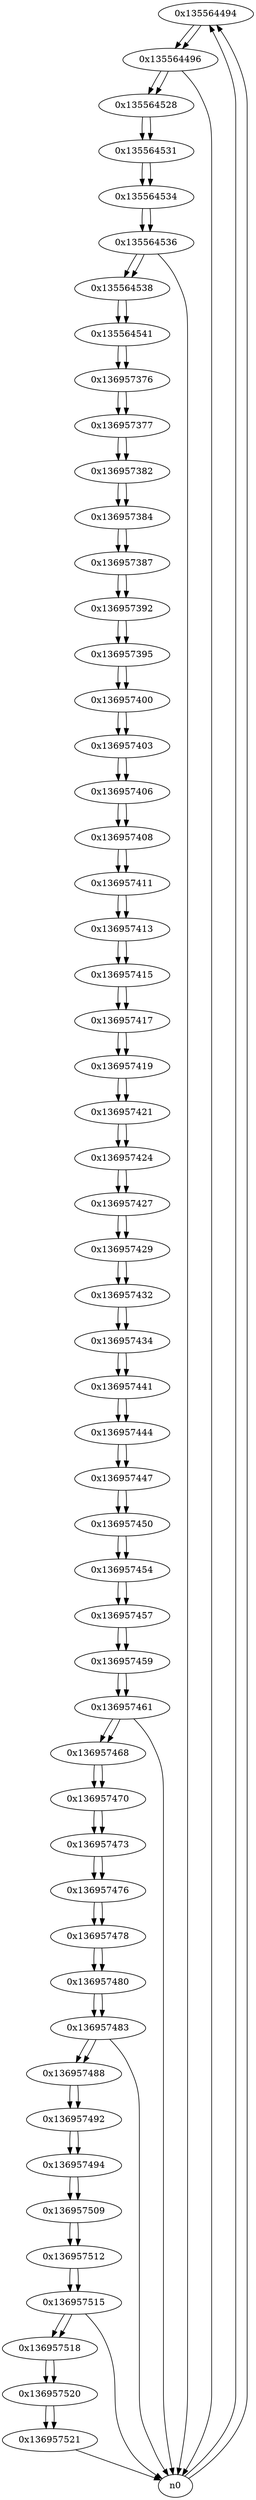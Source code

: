 digraph G{
/* nodes */
  n1 [label="0x135564494"]
  n2 [label="0x135564496"]
  n3 [label="0x135564528"]
  n4 [label="0x135564531"]
  n5 [label="0x135564534"]
  n6 [label="0x135564536"]
  n7 [label="0x135564538"]
  n8 [label="0x135564541"]
  n9 [label="0x136957376"]
  n10 [label="0x136957377"]
  n11 [label="0x136957382"]
  n12 [label="0x136957384"]
  n13 [label="0x136957387"]
  n14 [label="0x136957392"]
  n15 [label="0x136957395"]
  n16 [label="0x136957400"]
  n17 [label="0x136957403"]
  n18 [label="0x136957406"]
  n19 [label="0x136957408"]
  n20 [label="0x136957411"]
  n21 [label="0x136957413"]
  n22 [label="0x136957415"]
  n23 [label="0x136957417"]
  n24 [label="0x136957419"]
  n25 [label="0x136957421"]
  n26 [label="0x136957424"]
  n27 [label="0x136957427"]
  n28 [label="0x136957429"]
  n29 [label="0x136957432"]
  n30 [label="0x136957434"]
  n31 [label="0x136957441"]
  n32 [label="0x136957444"]
  n33 [label="0x136957447"]
  n34 [label="0x136957450"]
  n35 [label="0x136957454"]
  n36 [label="0x136957457"]
  n37 [label="0x136957459"]
  n38 [label="0x136957461"]
  n39 [label="0x136957468"]
  n40 [label="0x136957470"]
  n41 [label="0x136957473"]
  n42 [label="0x136957476"]
  n43 [label="0x136957478"]
  n44 [label="0x136957480"]
  n45 [label="0x136957483"]
  n46 [label="0x136957488"]
  n47 [label="0x136957492"]
  n48 [label="0x136957494"]
  n49 [label="0x136957509"]
  n50 [label="0x136957512"]
  n51 [label="0x136957515"]
  n52 [label="0x136957518"]
  n53 [label="0x136957520"]
  n54 [label="0x136957521"]
/* edges */
n1 -> n2;
n0 -> n1;
n0 -> n1;
n2 -> n3;
n2 -> n0;
n1 -> n2;
n3 -> n4;
n2 -> n3;
n4 -> n5;
n3 -> n4;
n5 -> n6;
n4 -> n5;
n6 -> n7;
n6 -> n0;
n5 -> n6;
n7 -> n8;
n6 -> n7;
n8 -> n9;
n7 -> n8;
n9 -> n10;
n8 -> n9;
n10 -> n11;
n9 -> n10;
n11 -> n12;
n10 -> n11;
n12 -> n13;
n11 -> n12;
n13 -> n14;
n12 -> n13;
n14 -> n15;
n13 -> n14;
n15 -> n16;
n14 -> n15;
n16 -> n17;
n15 -> n16;
n17 -> n18;
n16 -> n17;
n18 -> n19;
n17 -> n18;
n19 -> n20;
n18 -> n19;
n20 -> n21;
n19 -> n20;
n21 -> n22;
n20 -> n21;
n22 -> n23;
n21 -> n22;
n23 -> n24;
n22 -> n23;
n24 -> n25;
n23 -> n24;
n25 -> n26;
n24 -> n25;
n26 -> n27;
n25 -> n26;
n27 -> n28;
n26 -> n27;
n28 -> n29;
n27 -> n28;
n29 -> n30;
n28 -> n29;
n30 -> n31;
n29 -> n30;
n31 -> n32;
n30 -> n31;
n32 -> n33;
n31 -> n32;
n33 -> n34;
n32 -> n33;
n34 -> n35;
n33 -> n34;
n35 -> n36;
n34 -> n35;
n36 -> n37;
n35 -> n36;
n37 -> n38;
n36 -> n37;
n38 -> n39;
n38 -> n0;
n37 -> n38;
n39 -> n40;
n38 -> n39;
n40 -> n41;
n39 -> n40;
n41 -> n42;
n40 -> n41;
n42 -> n43;
n41 -> n42;
n43 -> n44;
n42 -> n43;
n44 -> n45;
n43 -> n44;
n45 -> n46;
n45 -> n0;
n44 -> n45;
n46 -> n47;
n45 -> n46;
n47 -> n48;
n46 -> n47;
n48 -> n49;
n47 -> n48;
n49 -> n50;
n48 -> n49;
n50 -> n51;
n49 -> n50;
n51 -> n52;
n51 -> n0;
n50 -> n51;
n52 -> n53;
n51 -> n52;
n53 -> n54;
n52 -> n53;
n54 -> n0;
n53 -> n54;
}

